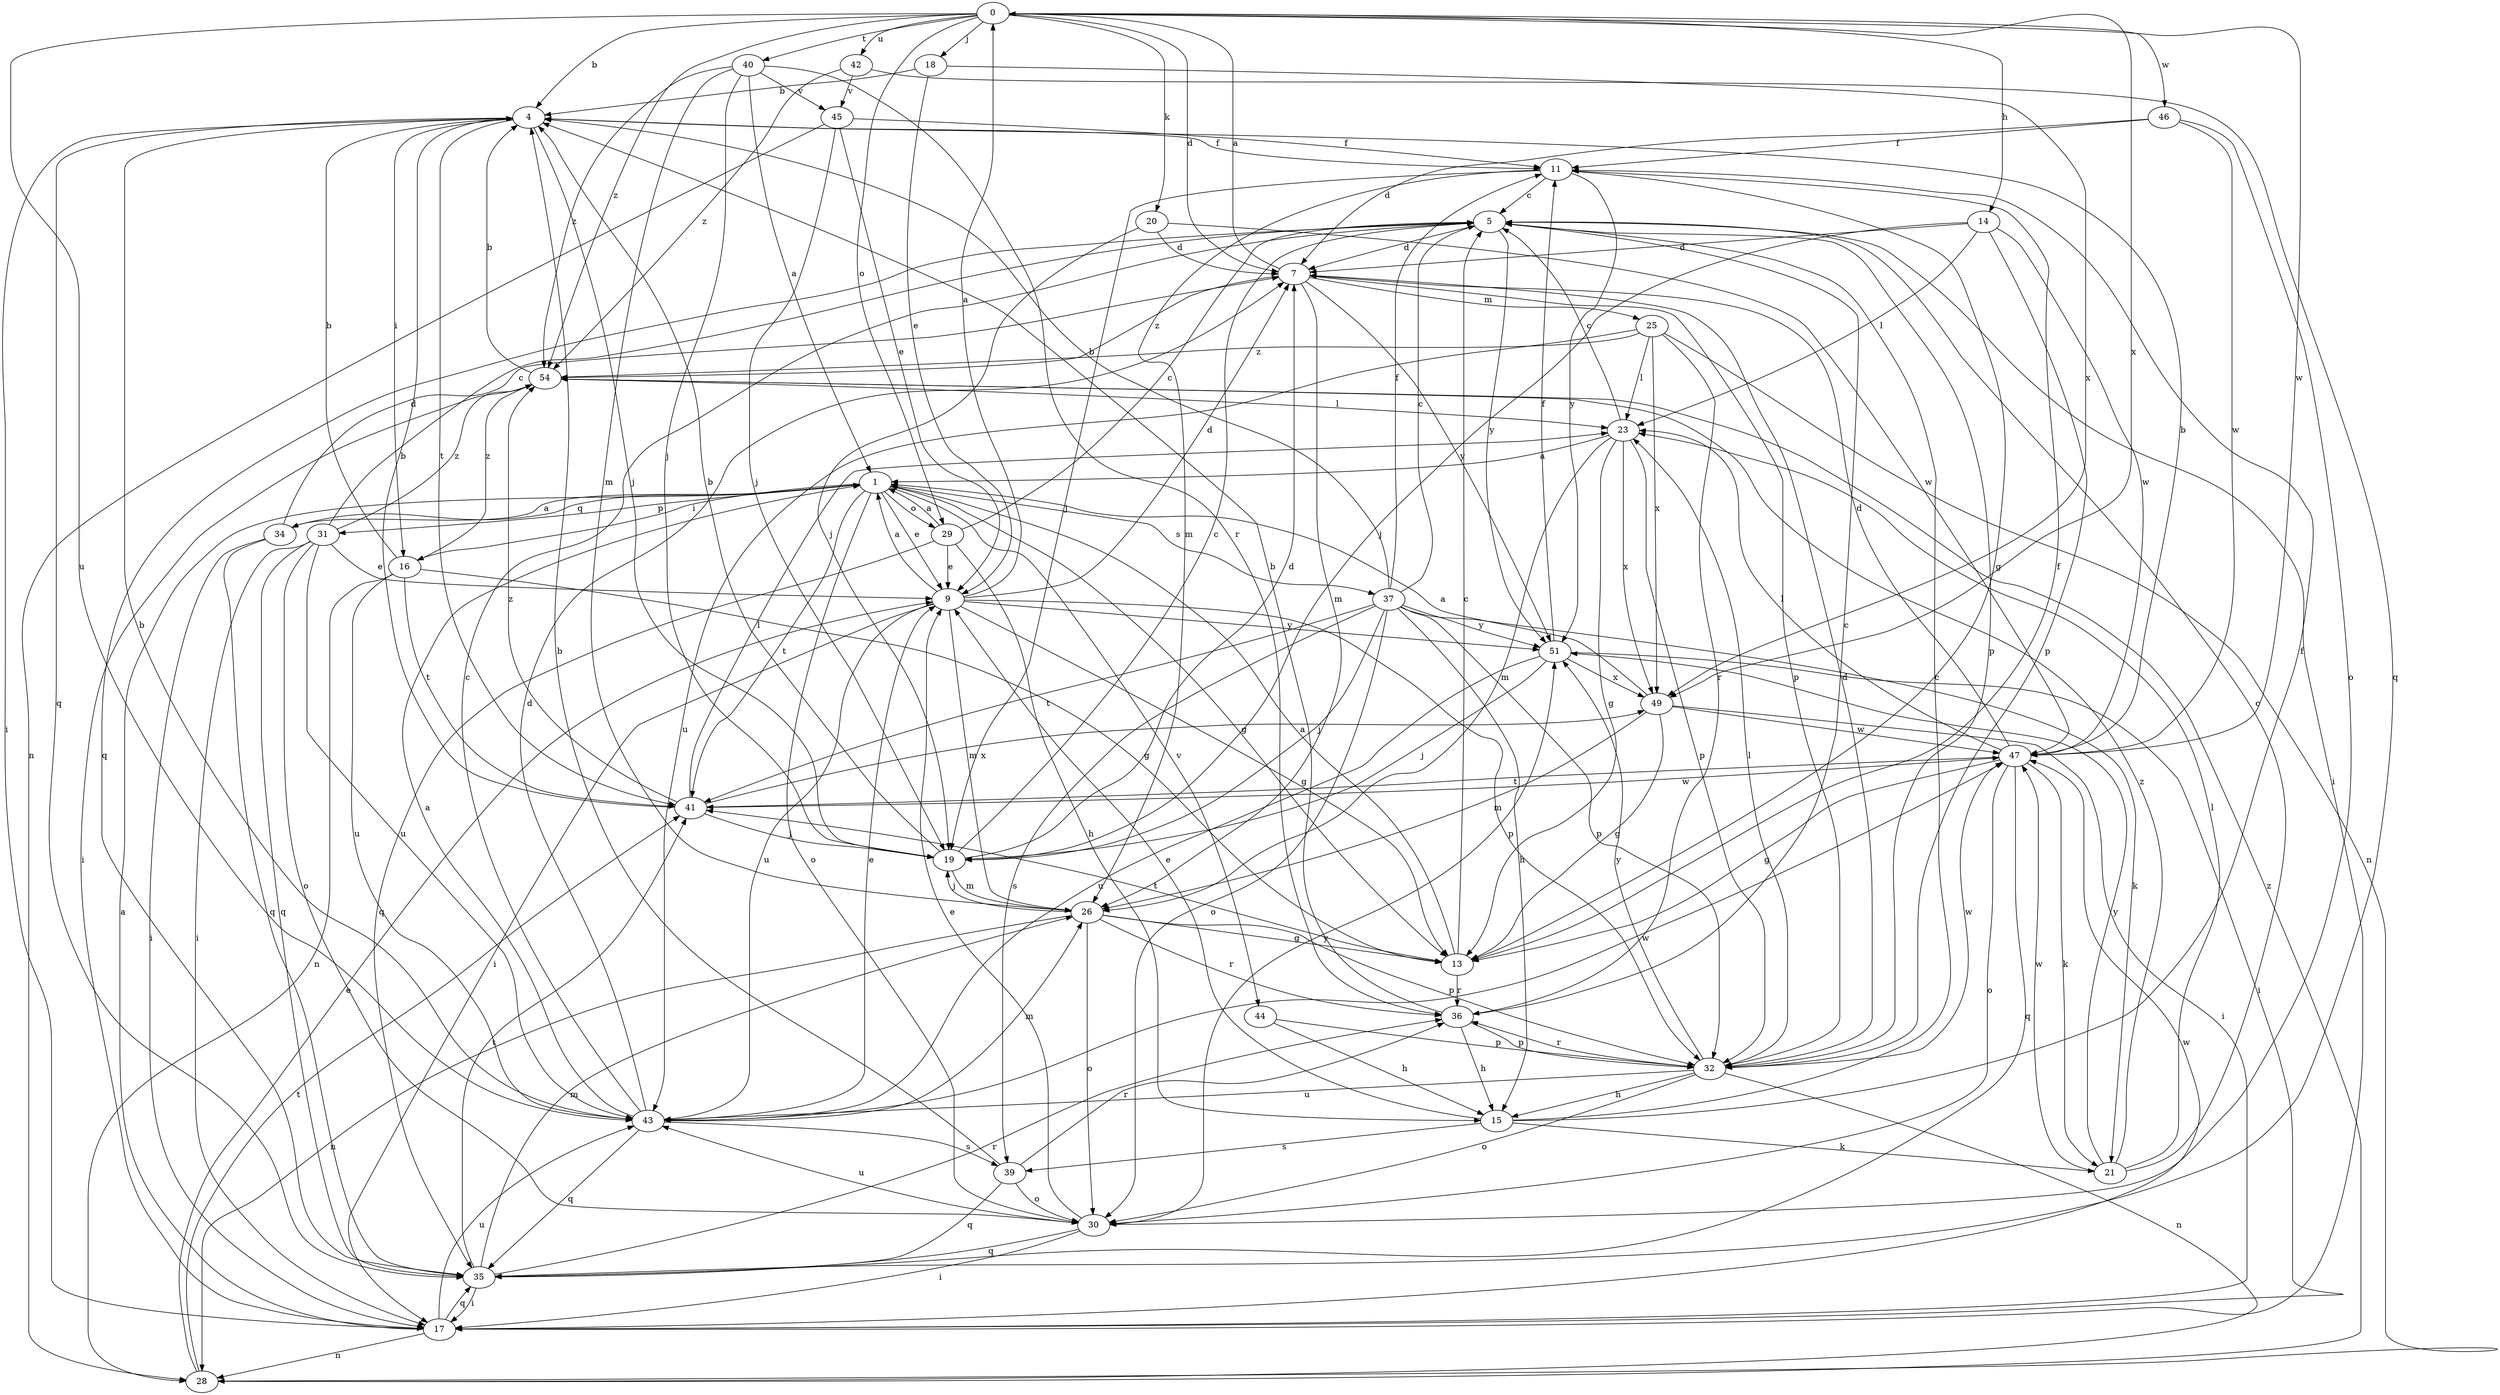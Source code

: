 strict digraph  {
0;
1;
4;
5;
7;
9;
11;
13;
14;
15;
16;
17;
18;
19;
20;
21;
23;
25;
26;
28;
29;
30;
31;
32;
34;
35;
36;
37;
39;
40;
41;
42;
43;
44;
45;
46;
47;
49;
51;
54;
0 -> 4  [label=b];
0 -> 7  [label=d];
0 -> 14  [label=h];
0 -> 18  [label=j];
0 -> 20  [label=k];
0 -> 29  [label=o];
0 -> 40  [label=t];
0 -> 42  [label=u];
0 -> 43  [label=u];
0 -> 46  [label=w];
0 -> 47  [label=w];
0 -> 49  [label=x];
0 -> 54  [label=z];
1 -> 9  [label=e];
1 -> 13  [label=g];
1 -> 16  [label=i];
1 -> 29  [label=o];
1 -> 30  [label=o];
1 -> 31  [label=p];
1 -> 34  [label=q];
1 -> 37  [label=s];
1 -> 41  [label=t];
1 -> 44  [label=v];
4 -> 11  [label=f];
4 -> 16  [label=i];
4 -> 17  [label=i];
4 -> 19  [label=j];
4 -> 35  [label=q];
4 -> 41  [label=t];
5 -> 7  [label=d];
5 -> 17  [label=i];
5 -> 32  [label=p];
5 -> 35  [label=q];
5 -> 51  [label=y];
7 -> 0  [label=a];
7 -> 25  [label=m];
7 -> 26  [label=m];
7 -> 32  [label=p];
7 -> 51  [label=y];
7 -> 54  [label=z];
9 -> 0  [label=a];
9 -> 1  [label=a];
9 -> 7  [label=d];
9 -> 13  [label=g];
9 -> 17  [label=i];
9 -> 26  [label=m];
9 -> 32  [label=p];
9 -> 43  [label=u];
9 -> 51  [label=y];
11 -> 5  [label=c];
11 -> 13  [label=g];
11 -> 19  [label=j];
11 -> 26  [label=m];
11 -> 51  [label=y];
13 -> 1  [label=a];
13 -> 5  [label=c];
13 -> 11  [label=f];
13 -> 36  [label=r];
13 -> 41  [label=t];
14 -> 7  [label=d];
14 -> 19  [label=j];
14 -> 23  [label=l];
14 -> 32  [label=p];
14 -> 47  [label=w];
15 -> 5  [label=c];
15 -> 9  [label=e];
15 -> 11  [label=f];
15 -> 21  [label=k];
15 -> 39  [label=s];
16 -> 4  [label=b];
16 -> 13  [label=g];
16 -> 28  [label=n];
16 -> 41  [label=t];
16 -> 43  [label=u];
16 -> 54  [label=z];
17 -> 1  [label=a];
17 -> 28  [label=n];
17 -> 35  [label=q];
17 -> 43  [label=u];
17 -> 47  [label=w];
18 -> 4  [label=b];
18 -> 9  [label=e];
18 -> 49  [label=x];
19 -> 4  [label=b];
19 -> 5  [label=c];
19 -> 7  [label=d];
19 -> 26  [label=m];
20 -> 7  [label=d];
20 -> 19  [label=j];
20 -> 47  [label=w];
21 -> 5  [label=c];
21 -> 23  [label=l];
21 -> 47  [label=w];
21 -> 51  [label=y];
21 -> 54  [label=z];
23 -> 1  [label=a];
23 -> 5  [label=c];
23 -> 13  [label=g];
23 -> 26  [label=m];
23 -> 32  [label=p];
23 -> 49  [label=x];
25 -> 23  [label=l];
25 -> 28  [label=n];
25 -> 36  [label=r];
25 -> 43  [label=u];
25 -> 49  [label=x];
25 -> 54  [label=z];
26 -> 13  [label=g];
26 -> 19  [label=j];
26 -> 28  [label=n];
26 -> 30  [label=o];
26 -> 32  [label=p];
26 -> 36  [label=r];
28 -> 9  [label=e];
28 -> 41  [label=t];
28 -> 54  [label=z];
29 -> 1  [label=a];
29 -> 5  [label=c];
29 -> 9  [label=e];
29 -> 15  [label=h];
29 -> 35  [label=q];
30 -> 9  [label=e];
30 -> 17  [label=i];
30 -> 35  [label=q];
30 -> 43  [label=u];
30 -> 51  [label=y];
31 -> 5  [label=c];
31 -> 9  [label=e];
31 -> 17  [label=i];
31 -> 30  [label=o];
31 -> 35  [label=q];
31 -> 43  [label=u];
31 -> 54  [label=z];
32 -> 7  [label=d];
32 -> 15  [label=h];
32 -> 23  [label=l];
32 -> 28  [label=n];
32 -> 30  [label=o];
32 -> 36  [label=r];
32 -> 43  [label=u];
32 -> 47  [label=w];
32 -> 51  [label=y];
34 -> 1  [label=a];
34 -> 7  [label=d];
34 -> 17  [label=i];
34 -> 35  [label=q];
35 -> 17  [label=i];
35 -> 26  [label=m];
35 -> 36  [label=r];
35 -> 41  [label=t];
36 -> 4  [label=b];
36 -> 5  [label=c];
36 -> 15  [label=h];
36 -> 32  [label=p];
37 -> 4  [label=b];
37 -> 5  [label=c];
37 -> 11  [label=f];
37 -> 15  [label=h];
37 -> 19  [label=j];
37 -> 21  [label=k];
37 -> 30  [label=o];
37 -> 32  [label=p];
37 -> 39  [label=s];
37 -> 41  [label=t];
37 -> 51  [label=y];
39 -> 4  [label=b];
39 -> 30  [label=o];
39 -> 35  [label=q];
39 -> 36  [label=r];
40 -> 1  [label=a];
40 -> 19  [label=j];
40 -> 26  [label=m];
40 -> 36  [label=r];
40 -> 45  [label=v];
40 -> 54  [label=z];
41 -> 4  [label=b];
41 -> 19  [label=j];
41 -> 23  [label=l];
41 -> 47  [label=w];
41 -> 49  [label=x];
41 -> 54  [label=z];
42 -> 35  [label=q];
42 -> 45  [label=v];
42 -> 54  [label=z];
43 -> 1  [label=a];
43 -> 4  [label=b];
43 -> 5  [label=c];
43 -> 7  [label=d];
43 -> 9  [label=e];
43 -> 26  [label=m];
43 -> 35  [label=q];
43 -> 39  [label=s];
43 -> 47  [label=w];
44 -> 15  [label=h];
44 -> 32  [label=p];
45 -> 9  [label=e];
45 -> 11  [label=f];
45 -> 19  [label=j];
45 -> 28  [label=n];
46 -> 7  [label=d];
46 -> 11  [label=f];
46 -> 30  [label=o];
46 -> 47  [label=w];
47 -> 4  [label=b];
47 -> 7  [label=d];
47 -> 13  [label=g];
47 -> 21  [label=k];
47 -> 23  [label=l];
47 -> 30  [label=o];
47 -> 35  [label=q];
47 -> 41  [label=t];
49 -> 1  [label=a];
49 -> 13  [label=g];
49 -> 17  [label=i];
49 -> 26  [label=m];
49 -> 47  [label=w];
51 -> 11  [label=f];
51 -> 17  [label=i];
51 -> 19  [label=j];
51 -> 43  [label=u];
51 -> 49  [label=x];
54 -> 4  [label=b];
54 -> 17  [label=i];
54 -> 23  [label=l];
}
